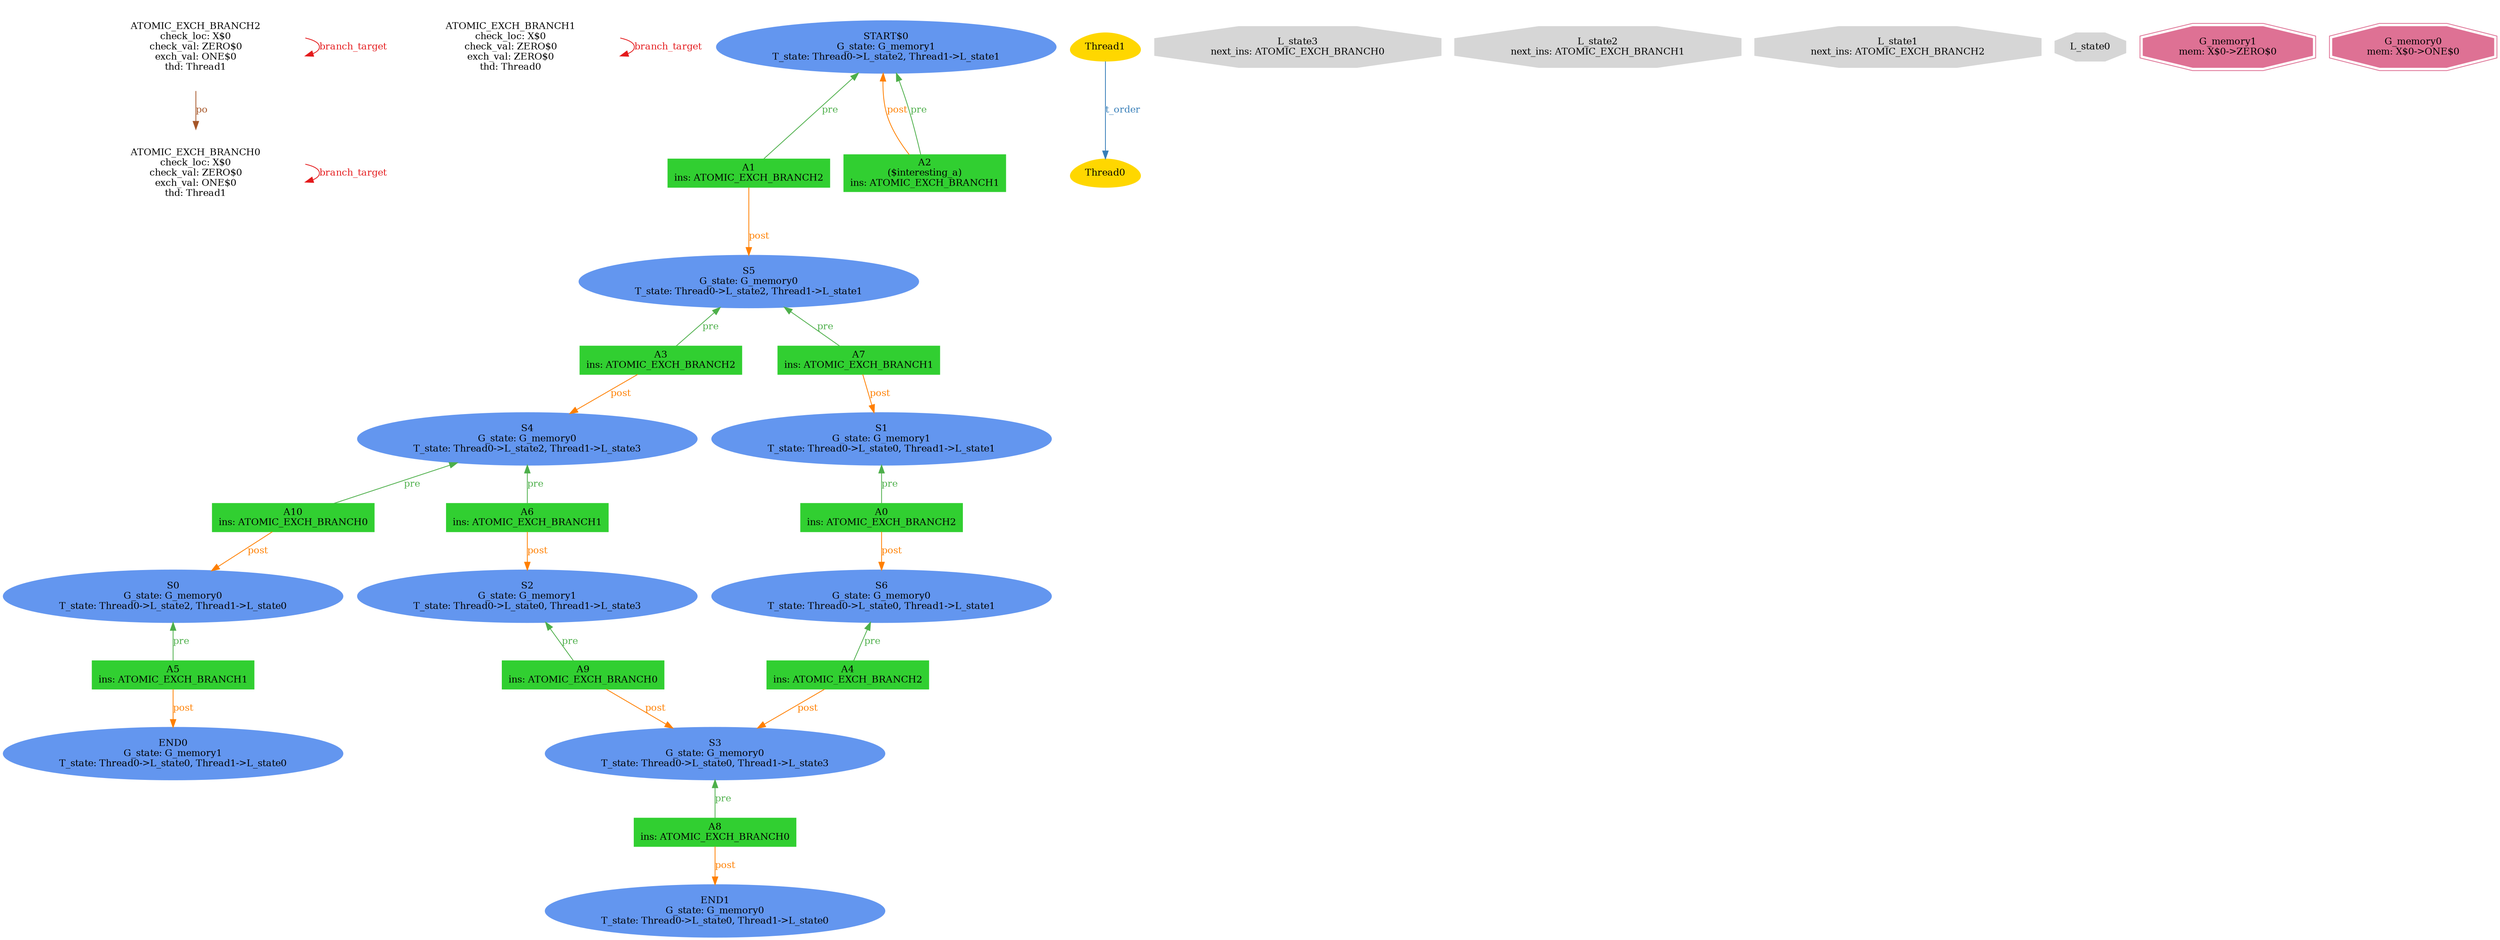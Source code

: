 digraph "graph" {
graph [fontsize=12]
node [fontsize=12]
edge [fontsize=12]
rankdir=TB;
"N28" -> "N28" [uuid = "<ATOMIC_EXCH_BRANCH0, ATOMIC_EXCH_BRANCH0>", color = "#e41a1c", fontcolor = "#e41a1c", style = "solid", label = "branch_target", dir = "forward", weight = "1"]
"N27" -> "N27" [uuid = "<ATOMIC_EXCH_BRANCH1, ATOMIC_EXCH_BRANCH1>", color = "#e41a1c", fontcolor = "#e41a1c", style = "solid", label = "branch_target", dir = "forward", weight = "1"]
"N29" -> "N29" [uuid = "<ATOMIC_EXCH_BRANCH2, ATOMIC_EXCH_BRANCH2>", color = "#e41a1c", fontcolor = "#e41a1c", style = "solid", label = "branch_target", dir = "forward", weight = "1"]
"N29" -> "N28" [uuid = "<ATOMIC_EXCH_BRANCH2, ATOMIC_EXCH_BRANCH0>", color = "#a65628", fontcolor = "#a65628", style = "solid", label = "po", dir = "forward", weight = "1"]
"N16" -> "N15" [uuid = "<A0, S6>", color = "#ff7f00", fontcolor = "#ff7f00", style = "solid", label = "post", dir = "forward", weight = "1"]
"N26" -> "N25" [uuid = "<A1, S5>", color = "#ff7f00", fontcolor = "#ff7f00", style = "solid", label = "post", dir = "forward", weight = "1"]
"N31" -> "N30" [uuid = "<A2, START$0>", color = "#ff7f00", fontcolor = "#ff7f00", style = "solid", label = "post", dir = "back", weight = "1"]
"N24" -> "N23" [uuid = "<A3, S4>", color = "#ff7f00", fontcolor = "#ff7f00", style = "solid", label = "post", dir = "forward", weight = "1"]
"N14" -> "N10" [uuid = "<A4, S3>", color = "#ff7f00", fontcolor = "#ff7f00", style = "solid", label = "post", dir = "forward", weight = "1"]
"N20" -> "N19" [uuid = "<A5, END0>", color = "#ff7f00", fontcolor = "#ff7f00", style = "solid", label = "post", dir = "forward", weight = "1"]
"N13" -> "N12" [uuid = "<A6, S2>", color = "#ff7f00", fontcolor = "#ff7f00", style = "solid", label = "post", dir = "forward", weight = "1"]
"N18" -> "N17" [uuid = "<A7, S1>", color = "#ff7f00", fontcolor = "#ff7f00", style = "solid", label = "post", dir = "forward", weight = "1"]
"N9" -> "N8" [uuid = "<A8, END1>", color = "#ff7f00", fontcolor = "#ff7f00", style = "solid", label = "post", dir = "forward", weight = "1"]
"N11" -> "N10" [uuid = "<A9, S3>", color = "#ff7f00", fontcolor = "#ff7f00", style = "solid", label = "post", dir = "forward", weight = "1"]
"N22" -> "N21" [uuid = "<A10, S0>", color = "#ff7f00", fontcolor = "#ff7f00", style = "solid", label = "post", dir = "forward", weight = "1"]
"N17" -> "N16" [uuid = "<A0, S1>", color = "#4daf4a", fontcolor = "#4daf4a", style = "solid", label = "pre", dir = "back", weight = "1"]
"N31" -> "N26" [uuid = "<A1, START$0>", color = "#4daf4a", fontcolor = "#4daf4a", style = "solid", label = "pre", dir = "back", weight = "1"]
"N31" -> "N30" [uuid = "<A2, START$0>", color = "#4daf4a", fontcolor = "#4daf4a", style = "solid", label = "pre", dir = "back", weight = "1"]
"N25" -> "N24" [uuid = "<A3, S5>", color = "#4daf4a", fontcolor = "#4daf4a", style = "solid", label = "pre", dir = "back", weight = "1"]
"N15" -> "N14" [uuid = "<A4, S6>", color = "#4daf4a", fontcolor = "#4daf4a", style = "solid", label = "pre", dir = "back", weight = "1"]
"N21" -> "N20" [uuid = "<A5, S0>", color = "#4daf4a", fontcolor = "#4daf4a", style = "solid", label = "pre", dir = "back", weight = "1"]
"N23" -> "N13" [uuid = "<A6, S4>", color = "#4daf4a", fontcolor = "#4daf4a", style = "solid", label = "pre", dir = "back", weight = "1"]
"N25" -> "N18" [uuid = "<A7, S5>", color = "#4daf4a", fontcolor = "#4daf4a", style = "solid", label = "pre", dir = "back", weight = "1"]
"N10" -> "N9" [uuid = "<A8, S3>", color = "#4daf4a", fontcolor = "#4daf4a", style = "solid", label = "pre", dir = "back", weight = "1"]
"N12" -> "N11" [uuid = "<A9, S2>", color = "#4daf4a", fontcolor = "#4daf4a", style = "solid", label = "pre", dir = "back", weight = "1"]
"N23" -> "N22" [uuid = "<A10, S4>", color = "#4daf4a", fontcolor = "#4daf4a", style = "solid", label = "pre", dir = "back", weight = "1"]
"N7" -> "N6" [uuid = "<Thread1, Thread0>", color = "#377eb8", fontcolor = "#377eb8", style = "solid", label = "t_order", dir = "forward", weight = "1"]
"N0" [uuid="L_state3", label="L_state3\nnext_ins: ATOMIC_EXCH_BRANCH0", color="#d6d6d6", fontcolor = "#000000", shape = "octagon", style = "filled, solid"]
"N1" [uuid="L_state2", label="L_state2\nnext_ins: ATOMIC_EXCH_BRANCH1", color="#d6d6d6", fontcolor = "#000000", shape = "octagon", style = "filled, solid"]
"N2" [uuid="L_state1", label="L_state1\nnext_ins: ATOMIC_EXCH_BRANCH2", color="#d6d6d6", fontcolor = "#000000", shape = "octagon", style = "filled, solid"]
"N3" [uuid="L_state0", label="L_state0", color="#d6d6d6", fontcolor = "#000000", shape = "octagon", style = "filled, solid"]
"N4" [uuid="G_memory1", label="G_memory1\nmem: X$0->ZERO$0", color="#de7194", fontcolor = "#000000", shape = "doubleoctagon", style = "filled, solid"]
"N5" [uuid="G_memory0", label="G_memory0\nmem: X$0->ONE$0", color="#de7194", fontcolor = "#000000", shape = "doubleoctagon", style = "filled, solid"]
"N6" [uuid="Thread0", label="Thread0", color="#ffd700", fontcolor = "#000000", shape = "egg", style = "filled, solid"]
"N7" [uuid="Thread1", label="Thread1", color="#ffd700", fontcolor = "#000000", shape = "egg", style = "filled, solid"]
"N8" [uuid="END1", label="END1\nG_state: G_memory0\nT_state: Thread0->L_state0, Thread1->L_state0", color="#6396ef", fontcolor = "#000000", shape = "ellipse", style = "filled, solid"]
"N9" [uuid="A8", label="A8\nins: ATOMIC_EXCH_BRANCH0", color="#31cf31", fontcolor = "#000000", shape = "box", style = "filled, solid"]
"N10" [uuid="S3", label="S3\nG_state: G_memory0\nT_state: Thread0->L_state0, Thread1->L_state3", color="#6396ef", fontcolor = "#000000", shape = "ellipse", style = "filled, solid"]
"N11" [uuid="A9", label="A9\nins: ATOMIC_EXCH_BRANCH0", color="#31cf31", fontcolor = "#000000", shape = "box", style = "filled, solid"]
"N12" [uuid="S2", label="S2\nG_state: G_memory1\nT_state: Thread0->L_state0, Thread1->L_state3", color="#6396ef", fontcolor = "#000000", shape = "ellipse", style = "filled, solid"]
"N13" [uuid="A6", label="A6\nins: ATOMIC_EXCH_BRANCH1", color="#31cf31", fontcolor = "#000000", shape = "box", style = "filled, solid"]
"N14" [uuid="A4", label="A4\nins: ATOMIC_EXCH_BRANCH2", color="#31cf31", fontcolor = "#000000", shape = "box", style = "filled, solid"]
"N15" [uuid="S6", label="S6\nG_state: G_memory0\nT_state: Thread0->L_state0, Thread1->L_state1", color="#6396ef", fontcolor = "#000000", shape = "ellipse", style = "filled, solid"]
"N16" [uuid="A0", label="A0\nins: ATOMIC_EXCH_BRANCH2", color="#31cf31", fontcolor = "#000000", shape = "box", style = "filled, solid"]
"N17" [uuid="S1", label="S1\nG_state: G_memory1\nT_state: Thread0->L_state0, Thread1->L_state1", color="#6396ef", fontcolor = "#000000", shape = "ellipse", style = "filled, solid"]
"N18" [uuid="A7", label="A7\nins: ATOMIC_EXCH_BRANCH1", color="#31cf31", fontcolor = "#000000", shape = "box", style = "filled, solid"]
"N19" [uuid="END0", label="END0\nG_state: G_memory1\nT_state: Thread0->L_state0, Thread1->L_state0", color="#6396ef", fontcolor = "#000000", shape = "ellipse", style = "filled, solid"]
"N20" [uuid="A5", label="A5\nins: ATOMIC_EXCH_BRANCH1", color="#31cf31", fontcolor = "#000000", shape = "box", style = "filled, solid"]
"N21" [uuid="S0", label="S0\nG_state: G_memory0\nT_state: Thread0->L_state2, Thread1->L_state0", color="#6396ef", fontcolor = "#000000", shape = "ellipse", style = "filled, solid"]
"N22" [uuid="A10", label="A10\nins: ATOMIC_EXCH_BRANCH0", color="#31cf31", fontcolor = "#000000", shape = "box", style = "filled, solid"]
"N23" [uuid="S4", label="S4\nG_state: G_memory0\nT_state: Thread0->L_state2, Thread1->L_state3", color="#6396ef", fontcolor = "#000000", shape = "ellipse", style = "filled, solid"]
"N24" [uuid="A3", label="A3\nins: ATOMIC_EXCH_BRANCH2", color="#31cf31", fontcolor = "#000000", shape = "box", style = "filled, solid"]
"N25" [uuid="S5", label="S5\nG_state: G_memory0\nT_state: Thread0->L_state2, Thread1->L_state1", color="#6396ef", fontcolor = "#000000", shape = "ellipse", style = "filled, solid"]
"N26" [uuid="A1", label="A1\nins: ATOMIC_EXCH_BRANCH2", color="#31cf31", fontcolor = "#000000", shape = "box", style = "filled, solid"]
"N27" [uuid="ATOMIC_EXCH_BRANCH1", label="ATOMIC_EXCH_BRANCH1\ncheck_loc: X$0\ncheck_val: ZERO$0\nexch_val: ZERO$0\nthd: Thread0", color="#ffffff", fontcolor = "#000000", shape = "octagon", style = "filled, solid"]
"N28" [uuid="ATOMIC_EXCH_BRANCH0", label="ATOMIC_EXCH_BRANCH0\ncheck_loc: X$0\ncheck_val: ZERO$0\nexch_val: ONE$0\nthd: Thread1", color="#ffffff", fontcolor = "#000000", shape = "octagon", style = "filled, solid"]
"N29" [uuid="ATOMIC_EXCH_BRANCH2", label="ATOMIC_EXCH_BRANCH2\ncheck_loc: X$0\ncheck_val: ZERO$0\nexch_val: ONE$0\nthd: Thread1", color="#ffffff", fontcolor = "#000000", shape = "octagon", style = "filled, solid"]
"N30" [uuid="A2", label="A2\n($interesting_a)\nins: ATOMIC_EXCH_BRANCH1", color="#31cf31", fontcolor = "#000000", shape = "box", style = "filled, solid"]
"N31" [uuid="START$0", label="START$0\nG_state: G_memory1\nT_state: Thread0->L_state2, Thread1->L_state1", color="#6396ef", fontcolor = "#000000", shape = "ellipse", style = "filled, solid"]
}
